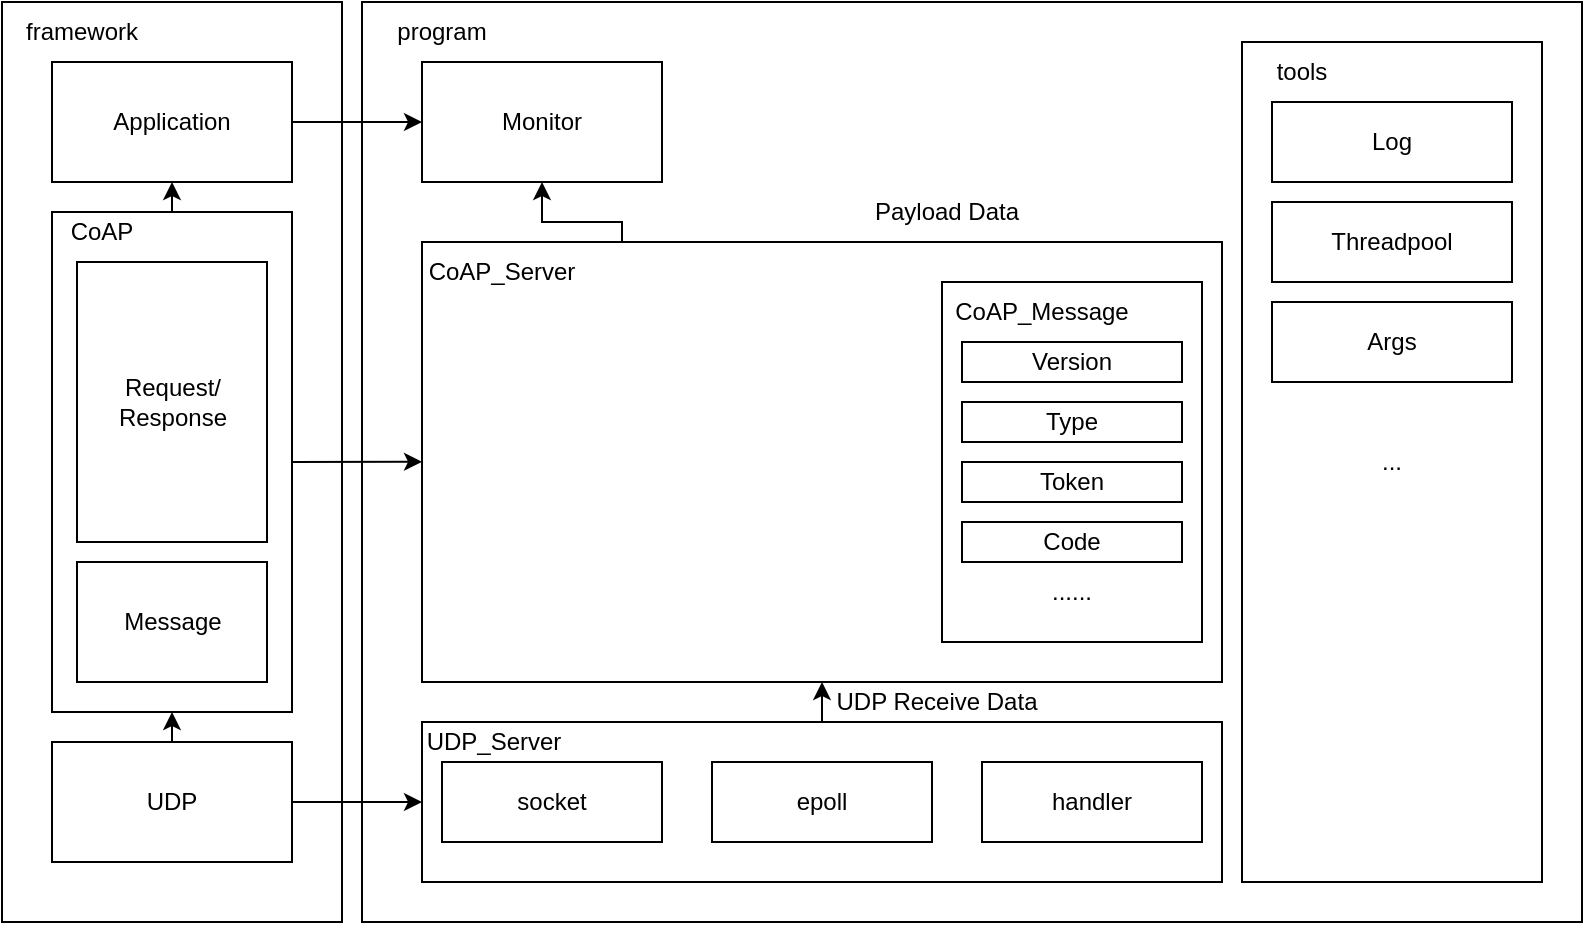 <mxfile version="24.2.2" type="device">
  <diagram name="第 1 页" id="DK13lEy9CWRVA-dHcLOp">
    <mxGraphModel dx="2222" dy="661" grid="1" gridSize="10" guides="1" tooltips="1" connect="1" arrows="1" fold="1" page="1" pageScale="1" pageWidth="827" pageHeight="1169" math="0" shadow="0">
      <root>
        <mxCell id="0" />
        <mxCell id="1" parent="0" />
        <mxCell id="YqetS0wJPAgjjyXjB-HC-1" value="" style="rounded=0;whiteSpace=wrap;html=1;" parent="1" vertex="1">
          <mxGeometry x="-160" y="100" width="170" height="460" as="geometry" />
        </mxCell>
        <mxCell id="YqetS0wJPAgjjyXjB-HC-13" style="edgeStyle=orthogonalEdgeStyle;rounded=0;orthogonalLoop=1;jettySize=auto;html=1;exitX=0.5;exitY=0;exitDx=0;exitDy=0;entryX=0.5;entryY=1;entryDx=0;entryDy=0;" parent="1" source="YqetS0wJPAgjjyXjB-HC-2" target="YqetS0wJPAgjjyXjB-HC-4" edge="1">
          <mxGeometry relative="1" as="geometry" />
        </mxCell>
        <mxCell id="YqetS0wJPAgjjyXjB-HC-2" value="" style="rounded=0;whiteSpace=wrap;html=1;" parent="1" vertex="1">
          <mxGeometry x="-135" y="205" width="120" height="250" as="geometry" />
        </mxCell>
        <mxCell id="YqetS0wJPAgjjyXjB-HC-12" style="edgeStyle=orthogonalEdgeStyle;rounded=0;orthogonalLoop=1;jettySize=auto;html=1;exitX=0.5;exitY=0;exitDx=0;exitDy=0;entryX=0.5;entryY=1;entryDx=0;entryDy=0;" parent="1" source="YqetS0wJPAgjjyXjB-HC-3" target="YqetS0wJPAgjjyXjB-HC-2" edge="1">
          <mxGeometry relative="1" as="geometry" />
        </mxCell>
        <mxCell id="YqetS0wJPAgjjyXjB-HC-3" value="UDP" style="rounded=0;whiteSpace=wrap;html=1;" parent="1" vertex="1">
          <mxGeometry x="-135" y="470" width="120" height="60" as="geometry" />
        </mxCell>
        <mxCell id="YqetS0wJPAgjjyXjB-HC-4" value="Application" style="rounded=0;whiteSpace=wrap;html=1;" parent="1" vertex="1">
          <mxGeometry x="-135" y="130" width="120" height="60" as="geometry" />
        </mxCell>
        <mxCell id="YqetS0wJPAgjjyXjB-HC-9" value="CoAP" style="text;html=1;align=center;verticalAlign=middle;whiteSpace=wrap;rounded=0;" parent="1" vertex="1">
          <mxGeometry x="-140" y="200" width="60" height="30" as="geometry" />
        </mxCell>
        <mxCell id="YqetS0wJPAgjjyXjB-HC-10" value="Message" style="rounded=0;whiteSpace=wrap;html=1;" parent="1" vertex="1">
          <mxGeometry x="-122.5" y="380" width="95" height="60" as="geometry" />
        </mxCell>
        <mxCell id="YqetS0wJPAgjjyXjB-HC-11" value="Request/&lt;div&gt;Response&lt;/div&gt;" style="rounded=0;whiteSpace=wrap;html=1;" parent="1" vertex="1">
          <mxGeometry x="-122.5" y="230" width="95" height="140" as="geometry" />
        </mxCell>
        <mxCell id="YqetS0wJPAgjjyXjB-HC-14" value="framework" style="text;html=1;align=center;verticalAlign=middle;whiteSpace=wrap;rounded=0;" parent="1" vertex="1">
          <mxGeometry x="-150" y="100" width="60" height="30" as="geometry" />
        </mxCell>
        <mxCell id="YqetS0wJPAgjjyXjB-HC-15" value="" style="rounded=0;whiteSpace=wrap;html=1;" parent="1" vertex="1">
          <mxGeometry x="20" y="100" width="610" height="460" as="geometry" />
        </mxCell>
        <mxCell id="YqetS0wJPAgjjyXjB-HC-16" value="program" style="text;html=1;align=center;verticalAlign=middle;whiteSpace=wrap;rounded=0;" parent="1" vertex="1">
          <mxGeometry x="30" y="100" width="60" height="30" as="geometry" />
        </mxCell>
        <mxCell id="h85pfkxJGpzmhHcipcMi-15" style="edgeStyle=orthogonalEdgeStyle;rounded=0;orthogonalLoop=1;jettySize=auto;html=1;exitX=0.5;exitY=0;exitDx=0;exitDy=0;entryX=0.5;entryY=1;entryDx=0;entryDy=0;" edge="1" parent="1" source="YqetS0wJPAgjjyXjB-HC-17" target="h85pfkxJGpzmhHcipcMi-5">
          <mxGeometry relative="1" as="geometry" />
        </mxCell>
        <mxCell id="YqetS0wJPAgjjyXjB-HC-17" value="" style="rounded=0;whiteSpace=wrap;html=1;" parent="1" vertex="1">
          <mxGeometry x="50" y="460" width="400" height="80" as="geometry" />
        </mxCell>
        <mxCell id="YqetS0wJPAgjjyXjB-HC-18" style="edgeStyle=orthogonalEdgeStyle;rounded=0;orthogonalLoop=1;jettySize=auto;html=1;exitX=1;exitY=0.5;exitDx=0;exitDy=0;entryX=0;entryY=0.5;entryDx=0;entryDy=0;" parent="1" source="YqetS0wJPAgjjyXjB-HC-3" target="YqetS0wJPAgjjyXjB-HC-17" edge="1">
          <mxGeometry relative="1" as="geometry" />
        </mxCell>
        <mxCell id="YqetS0wJPAgjjyXjB-HC-20" value="..." style="rounded=0;whiteSpace=wrap;html=1;" parent="1" vertex="1">
          <mxGeometry x="460" y="120" width="150" height="420" as="geometry" />
        </mxCell>
        <mxCell id="YqetS0wJPAgjjyXjB-HC-21" value="tools" style="text;html=1;align=center;verticalAlign=middle;whiteSpace=wrap;rounded=0;" parent="1" vertex="1">
          <mxGeometry x="460" y="120" width="60" height="30" as="geometry" />
        </mxCell>
        <mxCell id="YqetS0wJPAgjjyXjB-HC-22" value="Log" style="rounded=0;whiteSpace=wrap;html=1;" parent="1" vertex="1">
          <mxGeometry x="475" y="150" width="120" height="40" as="geometry" />
        </mxCell>
        <mxCell id="YqetS0wJPAgjjyXjB-HC-23" value="Threadpool" style="rounded=0;whiteSpace=wrap;html=1;" parent="1" vertex="1">
          <mxGeometry x="475" y="200" width="120" height="40" as="geometry" />
        </mxCell>
        <mxCell id="YqetS0wJPAgjjyXjB-HC-24" value="Args" style="rounded=0;whiteSpace=wrap;html=1;" parent="1" vertex="1">
          <mxGeometry x="475" y="250" width="120" height="40" as="geometry" />
        </mxCell>
        <mxCell id="h85pfkxJGpzmhHcipcMi-1" value="socket" style="rounded=0;whiteSpace=wrap;html=1;" vertex="1" parent="1">
          <mxGeometry x="60" y="480" width="110" height="40" as="geometry" />
        </mxCell>
        <mxCell id="h85pfkxJGpzmhHcipcMi-2" value="epoll" style="rounded=0;whiteSpace=wrap;html=1;" vertex="1" parent="1">
          <mxGeometry x="195" y="480" width="110" height="40" as="geometry" />
        </mxCell>
        <mxCell id="h85pfkxJGpzmhHcipcMi-3" value="handler" style="rounded=0;whiteSpace=wrap;html=1;" vertex="1" parent="1">
          <mxGeometry x="330" y="480" width="110" height="40" as="geometry" />
        </mxCell>
        <mxCell id="h85pfkxJGpzmhHcipcMi-4" value="UDP_Server" style="text;html=1;align=center;verticalAlign=middle;whiteSpace=wrap;rounded=0;" vertex="1" parent="1">
          <mxGeometry x="56" y="455" width="60" height="30" as="geometry" />
        </mxCell>
        <mxCell id="h85pfkxJGpzmhHcipcMi-24" style="edgeStyle=orthogonalEdgeStyle;rounded=0;orthogonalLoop=1;jettySize=auto;html=1;exitX=0.25;exitY=0;exitDx=0;exitDy=0;entryX=0.5;entryY=1;entryDx=0;entryDy=0;" edge="1" parent="1" source="h85pfkxJGpzmhHcipcMi-5" target="h85pfkxJGpzmhHcipcMi-14">
          <mxGeometry relative="1" as="geometry">
            <Array as="points">
              <mxPoint x="150" y="210" />
              <mxPoint x="110" y="210" />
            </Array>
          </mxGeometry>
        </mxCell>
        <mxCell id="h85pfkxJGpzmhHcipcMi-5" value="" style="rounded=0;whiteSpace=wrap;html=1;" vertex="1" parent="1">
          <mxGeometry x="50" y="220" width="400" height="220" as="geometry" />
        </mxCell>
        <mxCell id="h85pfkxJGpzmhHcipcMi-9" value="" style="rounded=0;whiteSpace=wrap;html=1;" vertex="1" parent="1">
          <mxGeometry x="310" y="240" width="130" height="180" as="geometry" />
        </mxCell>
        <mxCell id="h85pfkxJGpzmhHcipcMi-10" value="CoAP_Server" style="text;html=1;align=center;verticalAlign=middle;whiteSpace=wrap;rounded=0;" vertex="1" parent="1">
          <mxGeometry x="60" y="220" width="60" height="30" as="geometry" />
        </mxCell>
        <mxCell id="h85pfkxJGpzmhHcipcMi-11" value="CoAP_Message" style="text;html=1;align=center;verticalAlign=middle;whiteSpace=wrap;rounded=0;" vertex="1" parent="1">
          <mxGeometry x="330" y="240" width="60" height="30" as="geometry" />
        </mxCell>
        <mxCell id="h85pfkxJGpzmhHcipcMi-13" style="edgeStyle=orthogonalEdgeStyle;rounded=0;orthogonalLoop=1;jettySize=auto;html=1;entryX=0.005;entryY=0.521;entryDx=0;entryDy=0;entryPerimeter=0;exitX=1;exitY=0.5;exitDx=0;exitDy=0;" edge="1" parent="1" source="YqetS0wJPAgjjyXjB-HC-2">
          <mxGeometry relative="1" as="geometry">
            <mxPoint x="-10" y="330" as="sourcePoint" />
            <mxPoint x="50.0" y="329.92" as="targetPoint" />
            <Array as="points">
              <mxPoint x="50" y="330" />
            </Array>
          </mxGeometry>
        </mxCell>
        <mxCell id="h85pfkxJGpzmhHcipcMi-14" value="Monitor" style="rounded=0;whiteSpace=wrap;html=1;" vertex="1" parent="1">
          <mxGeometry x="50" y="130" width="120" height="60" as="geometry" />
        </mxCell>
        <mxCell id="h85pfkxJGpzmhHcipcMi-16" value="UDP Receive Data" style="text;html=1;align=center;verticalAlign=middle;whiteSpace=wrap;rounded=0;" vertex="1" parent="1">
          <mxGeometry x="245" y="435" width="125" height="30" as="geometry" />
        </mxCell>
        <mxCell id="h85pfkxJGpzmhHcipcMi-19" style="edgeStyle=orthogonalEdgeStyle;rounded=0;orthogonalLoop=1;jettySize=auto;html=1;exitX=0.5;exitY=1;exitDx=0;exitDy=0;" edge="1" parent="1">
          <mxGeometry relative="1" as="geometry">
            <mxPoint x="250" y="330" as="sourcePoint" />
            <mxPoint x="250" y="330" as="targetPoint" />
          </mxGeometry>
        </mxCell>
        <mxCell id="h85pfkxJGpzmhHcipcMi-22" value="Payload Data" style="text;html=1;align=center;verticalAlign=middle;whiteSpace=wrap;rounded=0;" vertex="1" parent="1">
          <mxGeometry x="250" y="190" width="125" height="30" as="geometry" />
        </mxCell>
        <mxCell id="h85pfkxJGpzmhHcipcMi-25" style="edgeStyle=orthogonalEdgeStyle;rounded=0;orthogonalLoop=1;jettySize=auto;html=1;exitX=1;exitY=0.5;exitDx=0;exitDy=0;entryX=0;entryY=0.5;entryDx=0;entryDy=0;" edge="1" parent="1" source="YqetS0wJPAgjjyXjB-HC-4" target="h85pfkxJGpzmhHcipcMi-14">
          <mxGeometry relative="1" as="geometry" />
        </mxCell>
        <mxCell id="h85pfkxJGpzmhHcipcMi-26" value="Version" style="rounded=0;whiteSpace=wrap;html=1;" vertex="1" parent="1">
          <mxGeometry x="320" y="270" width="110" height="20" as="geometry" />
        </mxCell>
        <mxCell id="h85pfkxJGpzmhHcipcMi-27" value="Type" style="rounded=0;whiteSpace=wrap;html=1;" vertex="1" parent="1">
          <mxGeometry x="320" y="300" width="110" height="20" as="geometry" />
        </mxCell>
        <mxCell id="h85pfkxJGpzmhHcipcMi-28" value="Token" style="rounded=0;whiteSpace=wrap;html=1;" vertex="1" parent="1">
          <mxGeometry x="320" y="330" width="110" height="20" as="geometry" />
        </mxCell>
        <mxCell id="h85pfkxJGpzmhHcipcMi-29" value="Code" style="rounded=0;whiteSpace=wrap;html=1;" vertex="1" parent="1">
          <mxGeometry x="320" y="360" width="110" height="20" as="geometry" />
        </mxCell>
        <mxCell id="h85pfkxJGpzmhHcipcMi-30" value="......" style="text;html=1;align=center;verticalAlign=middle;whiteSpace=wrap;rounded=0;" vertex="1" parent="1">
          <mxGeometry x="345" y="380" width="60" height="30" as="geometry" />
        </mxCell>
      </root>
    </mxGraphModel>
  </diagram>
</mxfile>
